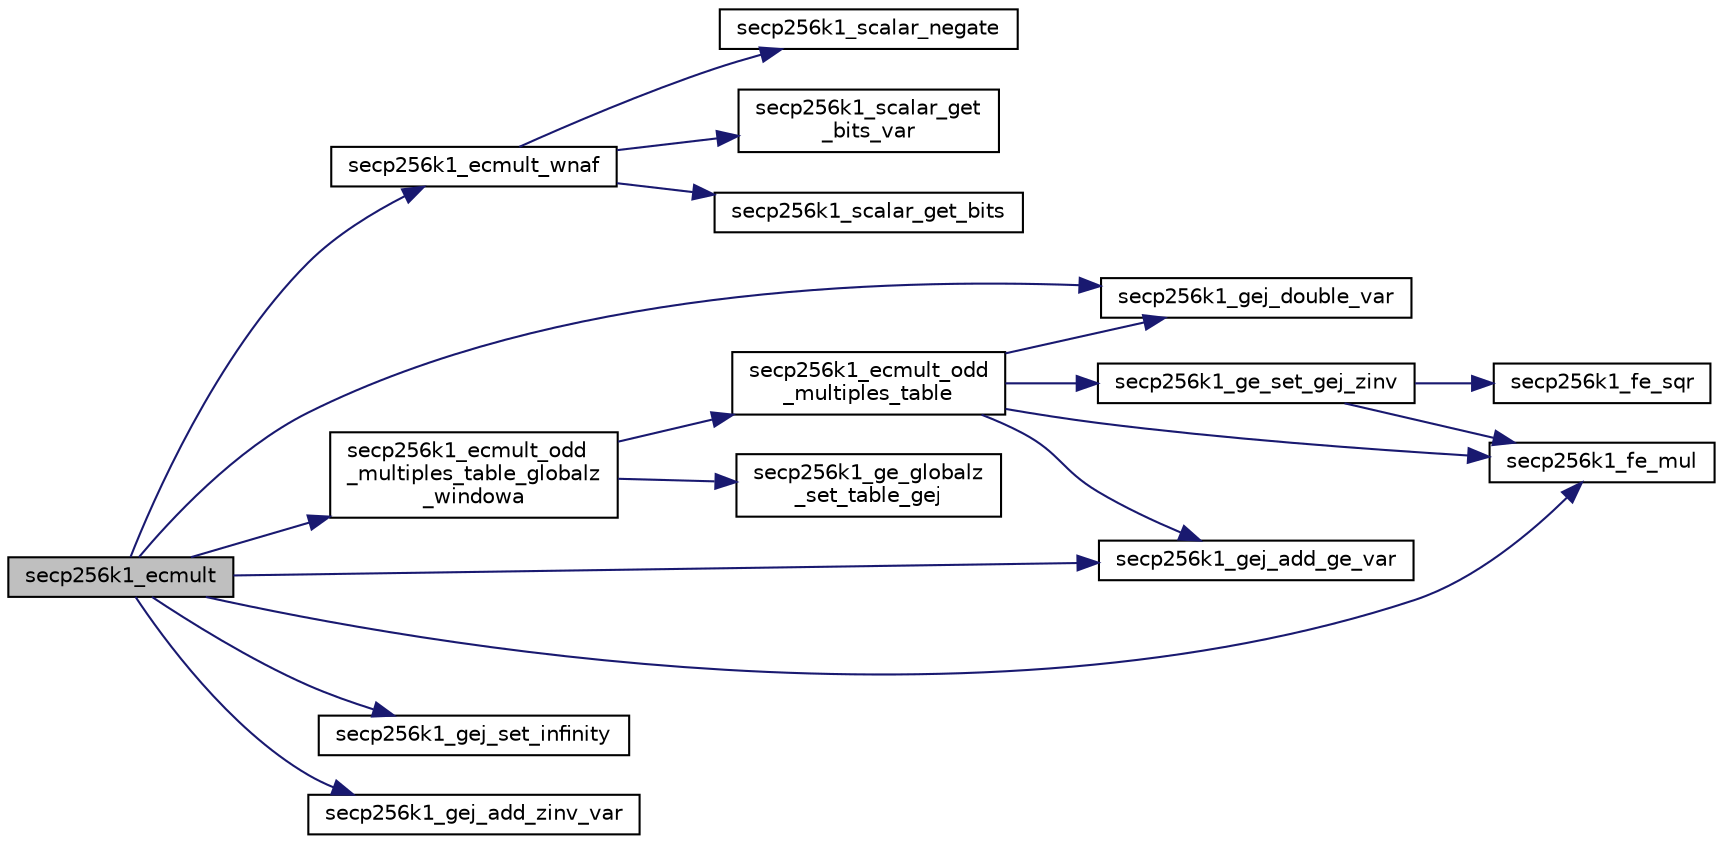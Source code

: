 digraph "secp256k1_ecmult"
{
  edge [fontname="Helvetica",fontsize="10",labelfontname="Helvetica",labelfontsize="10"];
  node [fontname="Helvetica",fontsize="10",shape=record];
  rankdir="LR";
  Node0 [label="secp256k1_ecmult",height=0.2,width=0.4,color="black", fillcolor="grey75", style="filled", fontcolor="black"];
  Node0 -> Node1 [color="midnightblue",fontsize="10",style="solid",fontname="Helvetica"];
  Node1 [label="secp256k1_ecmult_wnaf",height=0.2,width=0.4,color="black", fillcolor="white", style="filled",URL="$d5/d17/ecmult__impl_8h.html#a48a8b6bbead18d4475c8a29d28376c5b",tooltip="Convert a number to WNAF notation. "];
  Node1 -> Node2 [color="midnightblue",fontsize="10",style="solid",fontname="Helvetica"];
  Node2 [label="secp256k1_scalar_get_bits",height=0.2,width=0.4,color="black", fillcolor="white", style="filled",URL="$db/d94/scalar_8h.html#a70d7af05e9c9a579ed5cb20d9f22eeba",tooltip="Access bits from a scalar. "];
  Node1 -> Node3 [color="midnightblue",fontsize="10",style="solid",fontname="Helvetica"];
  Node3 [label="secp256k1_scalar_negate",height=0.2,width=0.4,color="black", fillcolor="white", style="filled",URL="$db/d94/scalar_8h.html#aa3f1c1d4536adf835ee256878c222968",tooltip="Compute the complement of a scalar (modulo the group order). "];
  Node1 -> Node4 [color="midnightblue",fontsize="10",style="solid",fontname="Helvetica"];
  Node4 [label="secp256k1_scalar_get\l_bits_var",height=0.2,width=0.4,color="black", fillcolor="white", style="filled",URL="$db/d94/scalar_8h.html#abede7dbe3b5a38a51b388d46f4c5b52d",tooltip="Access bits from a scalar. "];
  Node0 -> Node5 [color="midnightblue",fontsize="10",style="solid",fontname="Helvetica"];
  Node5 [label="secp256k1_ecmult_odd\l_multiples_table_globalz\l_windowa",height=0.2,width=0.4,color="black", fillcolor="white", style="filled",URL="$d5/d17/ecmult__impl_8h.html#a33fe27d5aa383017999f80a1cdd8d8ca",tooltip="Fill a table &#39;pre&#39; with precomputed odd multiples of a. "];
  Node5 -> Node6 [color="midnightblue",fontsize="10",style="solid",fontname="Helvetica"];
  Node6 [label="secp256k1_ecmult_odd\l_multiples_table",height=0.2,width=0.4,color="black", fillcolor="white", style="filled",URL="$d5/d17/ecmult__impl_8h.html#a5008191228d03c7325ea86aa8baaf4dc",tooltip="Fill a table &#39;prej&#39; with precomputed odd multiples of a. "];
  Node6 -> Node7 [color="midnightblue",fontsize="10",style="solid",fontname="Helvetica"];
  Node7 [label="secp256k1_gej_double_var",height=0.2,width=0.4,color="black", fillcolor="white", style="filled",URL="$d9/dd1/group_8h.html#a033aa434a4d0838f649ad757dd44db46",tooltip="Set r equal to the double of a. "];
  Node6 -> Node8 [color="midnightblue",fontsize="10",style="solid",fontname="Helvetica"];
  Node8 [label="secp256k1_ge_set_gej_zinv",height=0.2,width=0.4,color="black", fillcolor="white", style="filled",URL="$d6/d60/group__impl_8h.html#a6492f6aad16e545239c0ec52780d2e1f"];
  Node8 -> Node9 [color="midnightblue",fontsize="10",style="solid",fontname="Helvetica"];
  Node9 [label="secp256k1_fe_sqr",height=0.2,width=0.4,color="black", fillcolor="white", style="filled",URL="$d5/d5a/field_8h.html#a6cbe550ca5eb35e683b1c8d68d8de26b",tooltip="Sets a field element to be the square of another. "];
  Node8 -> Node10 [color="midnightblue",fontsize="10",style="solid",fontname="Helvetica"];
  Node10 [label="secp256k1_fe_mul",height=0.2,width=0.4,color="black", fillcolor="white", style="filled",URL="$d5/d5a/field_8h.html#a542b97d2574d9687c563d002587cf9a2",tooltip="Sets a field element to be the product of two others. "];
  Node6 -> Node11 [color="midnightblue",fontsize="10",style="solid",fontname="Helvetica"];
  Node11 [label="secp256k1_gej_add_ge_var",height=0.2,width=0.4,color="black", fillcolor="white", style="filled",URL="$d9/dd1/group_8h.html#a4d0338f50b08d082caa32f8e72707b55",tooltip="Set r equal to the sum of a and b (with b given in affine coordinates). "];
  Node6 -> Node10 [color="midnightblue",fontsize="10",style="solid",fontname="Helvetica"];
  Node5 -> Node12 [color="midnightblue",fontsize="10",style="solid",fontname="Helvetica"];
  Node12 [label="secp256k1_ge_globalz\l_set_table_gej",height=0.2,width=0.4,color="black", fillcolor="white", style="filled",URL="$d9/dd1/group_8h.html#a5391d63ab98be9202d5f14611133fe35",tooltip="Bring a batch inputs given in jacobian coordinates (with known z-ratios) to the same global z \"denomi..."];
  Node0 -> Node13 [color="midnightblue",fontsize="10",style="solid",fontname="Helvetica"];
  Node13 [label="secp256k1_gej_set_infinity",height=0.2,width=0.4,color="black", fillcolor="white", style="filled",URL="$d9/dd1/group_8h.html#a2c6b24a2db08260d89e891eab7035b2c",tooltip="Set a group element (jacobian) equal to the point at infinity. "];
  Node0 -> Node7 [color="midnightblue",fontsize="10",style="solid",fontname="Helvetica"];
  Node0 -> Node11 [color="midnightblue",fontsize="10",style="solid",fontname="Helvetica"];
  Node0 -> Node14 [color="midnightblue",fontsize="10",style="solid",fontname="Helvetica"];
  Node14 [label="secp256k1_gej_add_zinv_var",height=0.2,width=0.4,color="black", fillcolor="white", style="filled",URL="$d9/dd1/group_8h.html#a180d4e54e906f101ce0f1e74563ce5f6",tooltip="Set r equal to the sum of a and b (with the inverse of b&#39;s Z coordinate passed as bzinv)..."];
  Node0 -> Node10 [color="midnightblue",fontsize="10",style="solid",fontname="Helvetica"];
}
